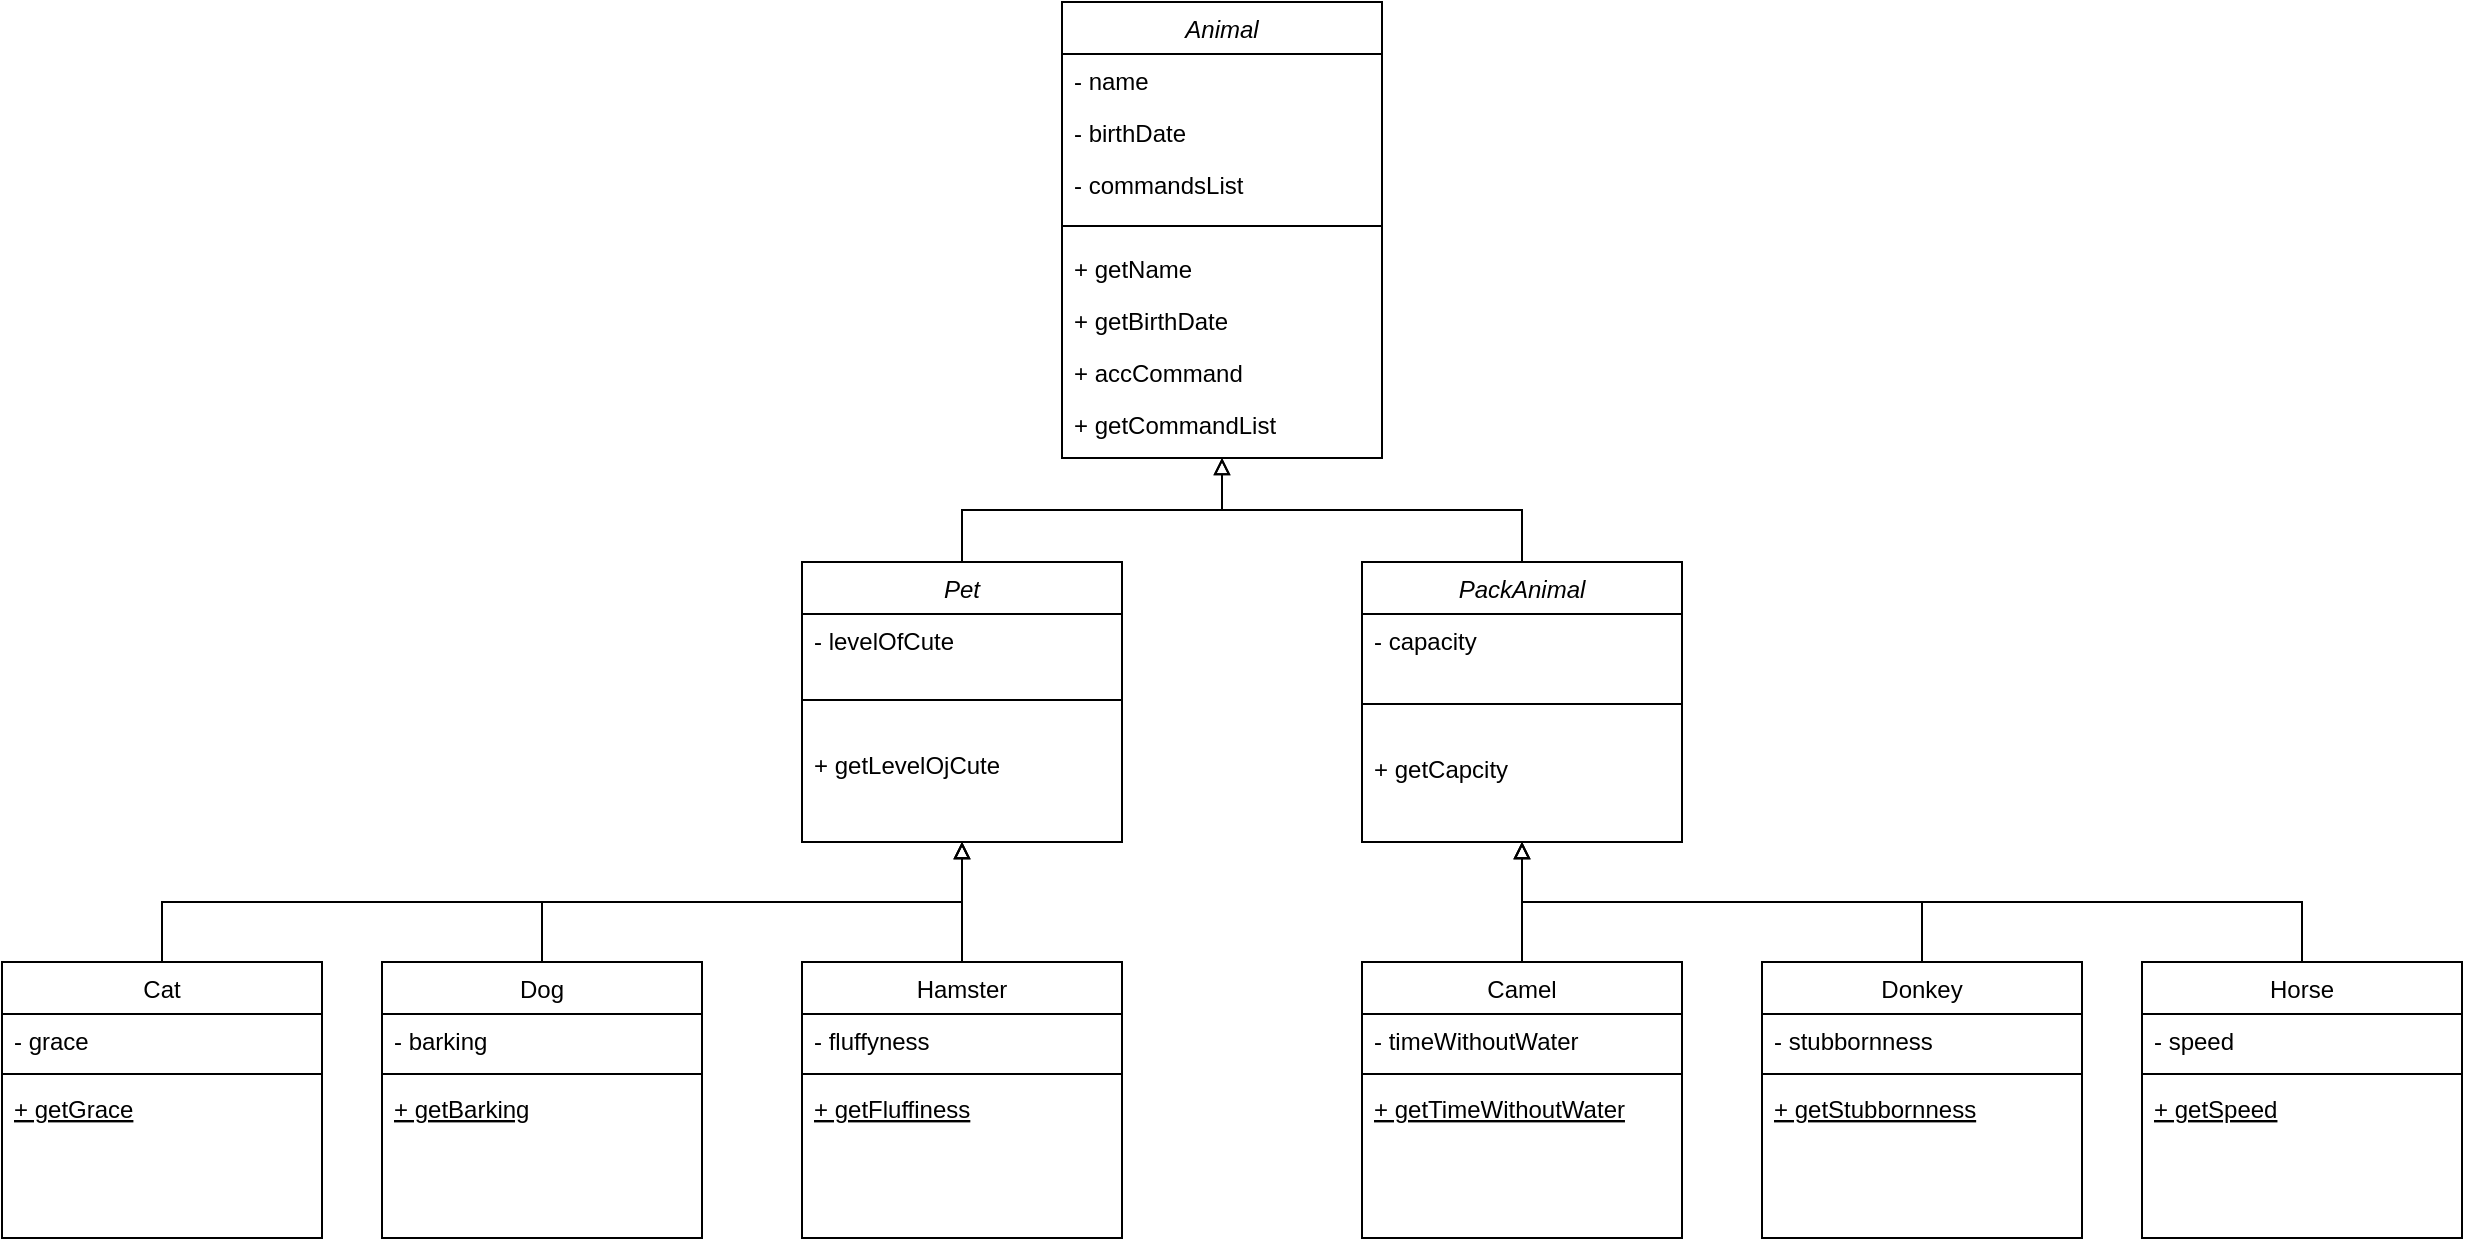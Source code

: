 <mxfile version="22.1.11" type="device">
  <diagram id="C5RBs43oDa-KdzZeNtuy" name="Page-1">
    <mxGraphModel dx="1167" dy="699" grid="1" gridSize="10" guides="1" tooltips="1" connect="1" arrows="1" fold="1" page="1" pageScale="1" pageWidth="827" pageHeight="1169" math="0" shadow="0">
      <root>
        <mxCell id="WIyWlLk6GJQsqaUBKTNV-0" />
        <mxCell id="WIyWlLk6GJQsqaUBKTNV-1" parent="WIyWlLk6GJQsqaUBKTNV-0" />
        <mxCell id="oe_GyB_wrJTC4TmCFjuC-0" value="Animal" style="swimlane;fontStyle=2;align=center;verticalAlign=top;childLayout=stackLayout;horizontal=1;startSize=26;horizontalStack=0;resizeParent=1;resizeLast=0;collapsible=1;marginBottom=0;rounded=0;shadow=0;strokeWidth=1;" vertex="1" parent="WIyWlLk6GJQsqaUBKTNV-1">
          <mxGeometry x="600" y="50" width="160" height="228" as="geometry">
            <mxRectangle x="230" y="140" width="160" height="26" as="alternateBounds" />
          </mxGeometry>
        </mxCell>
        <mxCell id="oe_GyB_wrJTC4TmCFjuC-1" value="- name" style="text;align=left;verticalAlign=top;spacingLeft=4;spacingRight=4;overflow=hidden;rotatable=0;points=[[0,0.5],[1,0.5]];portConstraint=eastwest;" vertex="1" parent="oe_GyB_wrJTC4TmCFjuC-0">
          <mxGeometry y="26" width="160" height="26" as="geometry" />
        </mxCell>
        <mxCell id="oe_GyB_wrJTC4TmCFjuC-2" value="- birthDate" style="text;align=left;verticalAlign=top;spacingLeft=4;spacingRight=4;overflow=hidden;rotatable=0;points=[[0,0.5],[1,0.5]];portConstraint=eastwest;rounded=0;shadow=0;html=0;" vertex="1" parent="oe_GyB_wrJTC4TmCFjuC-0">
          <mxGeometry y="52" width="160" height="26" as="geometry" />
        </mxCell>
        <mxCell id="oe_GyB_wrJTC4TmCFjuC-46" value="- commandsList" style="text;align=left;verticalAlign=top;spacingLeft=4;spacingRight=4;overflow=hidden;rotatable=0;points=[[0,0.5],[1,0.5]];portConstraint=eastwest;rounded=0;shadow=0;html=0;" vertex="1" parent="oe_GyB_wrJTC4TmCFjuC-0">
          <mxGeometry y="78" width="160" height="26" as="geometry" />
        </mxCell>
        <mxCell id="oe_GyB_wrJTC4TmCFjuC-4" value="" style="line;html=1;strokeWidth=1;align=left;verticalAlign=middle;spacingTop=-1;spacingLeft=3;spacingRight=3;rotatable=0;labelPosition=right;points=[];portConstraint=eastwest;" vertex="1" parent="oe_GyB_wrJTC4TmCFjuC-0">
          <mxGeometry y="104" width="160" height="16" as="geometry" />
        </mxCell>
        <mxCell id="oe_GyB_wrJTC4TmCFjuC-44" value="+ getName" style="text;align=left;verticalAlign=top;spacingLeft=4;spacingRight=4;overflow=hidden;rotatable=0;points=[[0,0.5],[1,0.5]];portConstraint=eastwest;" vertex="1" parent="oe_GyB_wrJTC4TmCFjuC-0">
          <mxGeometry y="120" width="160" height="26" as="geometry" />
        </mxCell>
        <mxCell id="oe_GyB_wrJTC4TmCFjuC-45" value="+ getBirthDate" style="text;align=left;verticalAlign=top;spacingLeft=4;spacingRight=4;overflow=hidden;rotatable=0;points=[[0,0.5],[1,0.5]];portConstraint=eastwest;" vertex="1" parent="oe_GyB_wrJTC4TmCFjuC-0">
          <mxGeometry y="146" width="160" height="26" as="geometry" />
        </mxCell>
        <mxCell id="oe_GyB_wrJTC4TmCFjuC-47" value="+ accCommand" style="text;align=left;verticalAlign=top;spacingLeft=4;spacingRight=4;overflow=hidden;rotatable=0;points=[[0,0.5],[1,0.5]];portConstraint=eastwest;" vertex="1" parent="oe_GyB_wrJTC4TmCFjuC-0">
          <mxGeometry y="172" width="160" height="26" as="geometry" />
        </mxCell>
        <mxCell id="oe_GyB_wrJTC4TmCFjuC-48" value="+ getCommandList" style="text;align=left;verticalAlign=top;spacingLeft=4;spacingRight=4;overflow=hidden;rotatable=0;points=[[0,0.5],[1,0.5]];portConstraint=eastwest;" vertex="1" parent="oe_GyB_wrJTC4TmCFjuC-0">
          <mxGeometry y="198" width="160" height="26" as="geometry" />
        </mxCell>
        <mxCell id="oe_GyB_wrJTC4TmCFjuC-15" style="edgeStyle=orthogonalEdgeStyle;rounded=0;orthogonalLoop=1;jettySize=auto;html=1;exitX=0.5;exitY=0;exitDx=0;exitDy=0;entryX=0.5;entryY=1;entryDx=0;entryDy=0;endArrow=block;endFill=0;" edge="1" parent="WIyWlLk6GJQsqaUBKTNV-1" source="oe_GyB_wrJTC4TmCFjuC-7" target="oe_GyB_wrJTC4TmCFjuC-0">
          <mxGeometry relative="1" as="geometry" />
        </mxCell>
        <mxCell id="oe_GyB_wrJTC4TmCFjuC-7" value="Pet" style="swimlane;fontStyle=2;align=center;verticalAlign=top;childLayout=stackLayout;horizontal=1;startSize=26;horizontalStack=0;resizeParent=1;resizeLast=0;collapsible=1;marginBottom=0;rounded=0;shadow=0;strokeWidth=1;" vertex="1" parent="WIyWlLk6GJQsqaUBKTNV-1">
          <mxGeometry x="470" y="330" width="160" height="140" as="geometry">
            <mxRectangle x="230" y="140" width="160" height="26" as="alternateBounds" />
          </mxGeometry>
        </mxCell>
        <mxCell id="oe_GyB_wrJTC4TmCFjuC-43" value="- levelOfCute" style="text;align=left;verticalAlign=top;spacingLeft=4;spacingRight=4;overflow=hidden;rotatable=0;points=[[0,0.5],[1,0.5]];portConstraint=eastwest;" vertex="1" parent="oe_GyB_wrJTC4TmCFjuC-7">
          <mxGeometry y="26" width="160" height="24" as="geometry" />
        </mxCell>
        <mxCell id="oe_GyB_wrJTC4TmCFjuC-10" value="" style="line;html=1;strokeWidth=1;align=left;verticalAlign=middle;spacingTop=-1;spacingLeft=3;spacingRight=3;rotatable=0;labelPosition=right;points=[];portConstraint=eastwest;" vertex="1" parent="oe_GyB_wrJTC4TmCFjuC-7">
          <mxGeometry y="50" width="160" height="38" as="geometry" />
        </mxCell>
        <mxCell id="oe_GyB_wrJTC4TmCFjuC-49" value="+ getLevelOjCute" style="text;align=left;verticalAlign=top;spacingLeft=4;spacingRight=4;overflow=hidden;rotatable=0;points=[[0,0.5],[1,0.5]];portConstraint=eastwest;" vertex="1" parent="oe_GyB_wrJTC4TmCFjuC-7">
          <mxGeometry y="88" width="160" height="26" as="geometry" />
        </mxCell>
        <mxCell id="oe_GyB_wrJTC4TmCFjuC-16" style="edgeStyle=orthogonalEdgeStyle;rounded=0;orthogonalLoop=1;jettySize=auto;html=1;exitX=0.5;exitY=0;exitDx=0;exitDy=0;entryX=0.5;entryY=1;entryDx=0;entryDy=0;endArrow=block;endFill=0;" edge="1" parent="WIyWlLk6GJQsqaUBKTNV-1" source="oe_GyB_wrJTC4TmCFjuC-11" target="oe_GyB_wrJTC4TmCFjuC-0">
          <mxGeometry relative="1" as="geometry" />
        </mxCell>
        <mxCell id="oe_GyB_wrJTC4TmCFjuC-11" value="PackAnimal" style="swimlane;fontStyle=2;align=center;verticalAlign=top;childLayout=stackLayout;horizontal=1;startSize=26;horizontalStack=0;resizeParent=1;resizeLast=0;collapsible=1;marginBottom=0;rounded=0;shadow=0;strokeWidth=1;" vertex="1" parent="WIyWlLk6GJQsqaUBKTNV-1">
          <mxGeometry x="750" y="330" width="160" height="140" as="geometry">
            <mxRectangle x="230" y="140" width="160" height="26" as="alternateBounds" />
          </mxGeometry>
        </mxCell>
        <mxCell id="oe_GyB_wrJTC4TmCFjuC-42" value="- capacity" style="text;align=left;verticalAlign=top;spacingLeft=4;spacingRight=4;overflow=hidden;rotatable=0;points=[[0,0.5],[1,0.5]];portConstraint=eastwest;" vertex="1" parent="oe_GyB_wrJTC4TmCFjuC-11">
          <mxGeometry y="26" width="160" height="26" as="geometry" />
        </mxCell>
        <mxCell id="oe_GyB_wrJTC4TmCFjuC-14" value="" style="line;html=1;strokeWidth=1;align=left;verticalAlign=middle;spacingTop=-1;spacingLeft=3;spacingRight=3;rotatable=0;labelPosition=right;points=[];portConstraint=eastwest;" vertex="1" parent="oe_GyB_wrJTC4TmCFjuC-11">
          <mxGeometry y="52" width="160" height="38" as="geometry" />
        </mxCell>
        <mxCell id="oe_GyB_wrJTC4TmCFjuC-50" value="+ getCapcity" style="text;align=left;verticalAlign=top;spacingLeft=4;spacingRight=4;overflow=hidden;rotatable=0;points=[[0,0.5],[1,0.5]];portConstraint=eastwest;" vertex="1" parent="oe_GyB_wrJTC4TmCFjuC-11">
          <mxGeometry y="90" width="160" height="26" as="geometry" />
        </mxCell>
        <mxCell id="oe_GyB_wrJTC4TmCFjuC-41" style="edgeStyle=orthogonalEdgeStyle;rounded=0;orthogonalLoop=1;jettySize=auto;html=1;exitX=0.5;exitY=0;exitDx=0;exitDy=0;endArrow=block;endFill=0;entryX=0.5;entryY=1;entryDx=0;entryDy=0;" edge="1" parent="WIyWlLk6GJQsqaUBKTNV-1" source="oe_GyB_wrJTC4TmCFjuC-21" target="oe_GyB_wrJTC4TmCFjuC-7">
          <mxGeometry relative="1" as="geometry">
            <mxPoint x="570" y="470" as="targetPoint" />
          </mxGeometry>
        </mxCell>
        <mxCell id="oe_GyB_wrJTC4TmCFjuC-21" value="Cat" style="swimlane;fontStyle=0;align=center;verticalAlign=top;childLayout=stackLayout;horizontal=1;startSize=26;horizontalStack=0;resizeParent=1;resizeLast=0;collapsible=1;marginBottom=0;rounded=0;shadow=0;strokeWidth=1;" vertex="1" parent="WIyWlLk6GJQsqaUBKTNV-1">
          <mxGeometry x="70" y="530" width="160" height="138" as="geometry">
            <mxRectangle x="130" y="380" width="160" height="26" as="alternateBounds" />
          </mxGeometry>
        </mxCell>
        <mxCell id="oe_GyB_wrJTC4TmCFjuC-22" value="- grace" style="text;align=left;verticalAlign=top;spacingLeft=4;spacingRight=4;overflow=hidden;rotatable=0;points=[[0,0.5],[1,0.5]];portConstraint=eastwest;" vertex="1" parent="oe_GyB_wrJTC4TmCFjuC-21">
          <mxGeometry y="26" width="160" height="26" as="geometry" />
        </mxCell>
        <mxCell id="oe_GyB_wrJTC4TmCFjuC-24" value="" style="line;html=1;strokeWidth=1;align=left;verticalAlign=middle;spacingTop=-1;spacingLeft=3;spacingRight=3;rotatable=0;labelPosition=right;points=[];portConstraint=eastwest;" vertex="1" parent="oe_GyB_wrJTC4TmCFjuC-21">
          <mxGeometry y="52" width="160" height="8" as="geometry" />
        </mxCell>
        <mxCell id="oe_GyB_wrJTC4TmCFjuC-25" value="+ getGrace" style="text;align=left;verticalAlign=top;spacingLeft=4;spacingRight=4;overflow=hidden;rotatable=0;points=[[0,0.5],[1,0.5]];portConstraint=eastwest;fontStyle=4" vertex="1" parent="oe_GyB_wrJTC4TmCFjuC-21">
          <mxGeometry y="60" width="160" height="26" as="geometry" />
        </mxCell>
        <mxCell id="oe_GyB_wrJTC4TmCFjuC-40" style="edgeStyle=orthogonalEdgeStyle;rounded=0;orthogonalLoop=1;jettySize=auto;html=1;exitX=0.5;exitY=0;exitDx=0;exitDy=0;endArrow=block;endFill=0;entryX=0.5;entryY=1;entryDx=0;entryDy=0;" edge="1" parent="WIyWlLk6GJQsqaUBKTNV-1" source="oe_GyB_wrJTC4TmCFjuC-27" target="oe_GyB_wrJTC4TmCFjuC-7">
          <mxGeometry relative="1" as="geometry">
            <mxPoint x="560" y="470" as="targetPoint" />
            <Array as="points">
              <mxPoint x="340" y="500" />
              <mxPoint x="550" y="500" />
            </Array>
          </mxGeometry>
        </mxCell>
        <mxCell id="oe_GyB_wrJTC4TmCFjuC-27" value="Dog" style="swimlane;fontStyle=0;align=center;verticalAlign=top;childLayout=stackLayout;horizontal=1;startSize=26;horizontalStack=0;resizeParent=1;resizeLast=0;collapsible=1;marginBottom=0;rounded=0;shadow=0;strokeWidth=1;" vertex="1" parent="WIyWlLk6GJQsqaUBKTNV-1">
          <mxGeometry x="260" y="530" width="160" height="138" as="geometry">
            <mxRectangle x="130" y="380" width="160" height="26" as="alternateBounds" />
          </mxGeometry>
        </mxCell>
        <mxCell id="oe_GyB_wrJTC4TmCFjuC-28" value="- barking" style="text;align=left;verticalAlign=top;spacingLeft=4;spacingRight=4;overflow=hidden;rotatable=0;points=[[0,0.5],[1,0.5]];portConstraint=eastwest;" vertex="1" parent="oe_GyB_wrJTC4TmCFjuC-27">
          <mxGeometry y="26" width="160" height="26" as="geometry" />
        </mxCell>
        <mxCell id="oe_GyB_wrJTC4TmCFjuC-30" value="" style="line;html=1;strokeWidth=1;align=left;verticalAlign=middle;spacingTop=-1;spacingLeft=3;spacingRight=3;rotatable=0;labelPosition=right;points=[];portConstraint=eastwest;" vertex="1" parent="oe_GyB_wrJTC4TmCFjuC-27">
          <mxGeometry y="52" width="160" height="8" as="geometry" />
        </mxCell>
        <mxCell id="oe_GyB_wrJTC4TmCFjuC-31" value="+ getBarking" style="text;align=left;verticalAlign=top;spacingLeft=4;spacingRight=4;overflow=hidden;rotatable=0;points=[[0,0.5],[1,0.5]];portConstraint=eastwest;fontStyle=4" vertex="1" parent="oe_GyB_wrJTC4TmCFjuC-27">
          <mxGeometry y="60" width="160" height="26" as="geometry" />
        </mxCell>
        <mxCell id="oe_GyB_wrJTC4TmCFjuC-39" style="edgeStyle=orthogonalEdgeStyle;rounded=0;orthogonalLoop=1;jettySize=auto;html=1;exitX=0.5;exitY=0;exitDx=0;exitDy=0;endArrow=block;endFill=0;" edge="1" parent="WIyWlLk6GJQsqaUBKTNV-1" source="oe_GyB_wrJTC4TmCFjuC-33">
          <mxGeometry relative="1" as="geometry">
            <mxPoint x="550" y="470" as="targetPoint" />
            <Array as="points">
              <mxPoint x="550" y="490" />
              <mxPoint x="550" y="490" />
            </Array>
          </mxGeometry>
        </mxCell>
        <mxCell id="oe_GyB_wrJTC4TmCFjuC-33" value="Hamster" style="swimlane;fontStyle=0;align=center;verticalAlign=top;childLayout=stackLayout;horizontal=1;startSize=26;horizontalStack=0;resizeParent=1;resizeLast=0;collapsible=1;marginBottom=0;rounded=0;shadow=0;strokeWidth=1;" vertex="1" parent="WIyWlLk6GJQsqaUBKTNV-1">
          <mxGeometry x="470" y="530" width="160" height="138" as="geometry">
            <mxRectangle x="130" y="380" width="160" height="26" as="alternateBounds" />
          </mxGeometry>
        </mxCell>
        <mxCell id="oe_GyB_wrJTC4TmCFjuC-34" value="- fluffyness" style="text;align=left;verticalAlign=top;spacingLeft=4;spacingRight=4;overflow=hidden;rotatable=0;points=[[0,0.5],[1,0.5]];portConstraint=eastwest;" vertex="1" parent="oe_GyB_wrJTC4TmCFjuC-33">
          <mxGeometry y="26" width="160" height="26" as="geometry" />
        </mxCell>
        <mxCell id="oe_GyB_wrJTC4TmCFjuC-36" value="" style="line;html=1;strokeWidth=1;align=left;verticalAlign=middle;spacingTop=-1;spacingLeft=3;spacingRight=3;rotatable=0;labelPosition=right;points=[];portConstraint=eastwest;" vertex="1" parent="oe_GyB_wrJTC4TmCFjuC-33">
          <mxGeometry y="52" width="160" height="8" as="geometry" />
        </mxCell>
        <mxCell id="oe_GyB_wrJTC4TmCFjuC-37" value="+ getFluffiness" style="text;align=left;verticalAlign=top;spacingLeft=4;spacingRight=4;overflow=hidden;rotatable=0;points=[[0,0.5],[1,0.5]];portConstraint=eastwest;fontStyle=4" vertex="1" parent="oe_GyB_wrJTC4TmCFjuC-33">
          <mxGeometry y="60" width="160" height="26" as="geometry" />
        </mxCell>
        <mxCell id="oe_GyB_wrJTC4TmCFjuC-68" style="edgeStyle=orthogonalEdgeStyle;rounded=0;orthogonalLoop=1;jettySize=auto;html=1;endArrow=block;endFill=0;" edge="1" parent="WIyWlLk6GJQsqaUBKTNV-1" source="oe_GyB_wrJTC4TmCFjuC-52">
          <mxGeometry relative="1" as="geometry">
            <mxPoint x="830" y="470" as="targetPoint" />
          </mxGeometry>
        </mxCell>
        <mxCell id="oe_GyB_wrJTC4TmCFjuC-52" value="Camel" style="swimlane;fontStyle=0;align=center;verticalAlign=top;childLayout=stackLayout;horizontal=1;startSize=26;horizontalStack=0;resizeParent=1;resizeLast=0;collapsible=1;marginBottom=0;rounded=0;shadow=0;strokeWidth=1;" vertex="1" parent="WIyWlLk6GJQsqaUBKTNV-1">
          <mxGeometry x="750" y="530" width="160" height="138" as="geometry">
            <mxRectangle x="130" y="380" width="160" height="26" as="alternateBounds" />
          </mxGeometry>
        </mxCell>
        <mxCell id="oe_GyB_wrJTC4TmCFjuC-53" value="- timeWithoutWater" style="text;align=left;verticalAlign=top;spacingLeft=4;spacingRight=4;overflow=hidden;rotatable=0;points=[[0,0.5],[1,0.5]];portConstraint=eastwest;" vertex="1" parent="oe_GyB_wrJTC4TmCFjuC-52">
          <mxGeometry y="26" width="160" height="26" as="geometry" />
        </mxCell>
        <mxCell id="oe_GyB_wrJTC4TmCFjuC-54" value="" style="line;html=1;strokeWidth=1;align=left;verticalAlign=middle;spacingTop=-1;spacingLeft=3;spacingRight=3;rotatable=0;labelPosition=right;points=[];portConstraint=eastwest;" vertex="1" parent="oe_GyB_wrJTC4TmCFjuC-52">
          <mxGeometry y="52" width="160" height="8" as="geometry" />
        </mxCell>
        <mxCell id="oe_GyB_wrJTC4TmCFjuC-55" value="+ getTimeWithoutWater" style="text;align=left;verticalAlign=top;spacingLeft=4;spacingRight=4;overflow=hidden;rotatable=0;points=[[0,0.5],[1,0.5]];portConstraint=eastwest;fontStyle=4" vertex="1" parent="oe_GyB_wrJTC4TmCFjuC-52">
          <mxGeometry y="60" width="160" height="26" as="geometry" />
        </mxCell>
        <mxCell id="oe_GyB_wrJTC4TmCFjuC-64" style="edgeStyle=orthogonalEdgeStyle;rounded=0;orthogonalLoop=1;jettySize=auto;html=1;exitX=0.5;exitY=0;exitDx=0;exitDy=0;entryX=0.5;entryY=1;entryDx=0;entryDy=0;endArrow=block;endFill=0;" edge="1" parent="WIyWlLk6GJQsqaUBKTNV-1" source="oe_GyB_wrJTC4TmCFjuC-56" target="oe_GyB_wrJTC4TmCFjuC-11">
          <mxGeometry relative="1" as="geometry" />
        </mxCell>
        <mxCell id="oe_GyB_wrJTC4TmCFjuC-56" value="Donkey" style="swimlane;fontStyle=0;align=center;verticalAlign=top;childLayout=stackLayout;horizontal=1;startSize=26;horizontalStack=0;resizeParent=1;resizeLast=0;collapsible=1;marginBottom=0;rounded=0;shadow=0;strokeWidth=1;" vertex="1" parent="WIyWlLk6GJQsqaUBKTNV-1">
          <mxGeometry x="950" y="530" width="160" height="138" as="geometry">
            <mxRectangle x="130" y="380" width="160" height="26" as="alternateBounds" />
          </mxGeometry>
        </mxCell>
        <mxCell id="oe_GyB_wrJTC4TmCFjuC-57" value="- stubbornness" style="text;align=left;verticalAlign=top;spacingLeft=4;spacingRight=4;overflow=hidden;rotatable=0;points=[[0,0.5],[1,0.5]];portConstraint=eastwest;" vertex="1" parent="oe_GyB_wrJTC4TmCFjuC-56">
          <mxGeometry y="26" width="160" height="26" as="geometry" />
        </mxCell>
        <mxCell id="oe_GyB_wrJTC4TmCFjuC-58" value="" style="line;html=1;strokeWidth=1;align=left;verticalAlign=middle;spacingTop=-1;spacingLeft=3;spacingRight=3;rotatable=0;labelPosition=right;points=[];portConstraint=eastwest;" vertex="1" parent="oe_GyB_wrJTC4TmCFjuC-56">
          <mxGeometry y="52" width="160" height="8" as="geometry" />
        </mxCell>
        <mxCell id="oe_GyB_wrJTC4TmCFjuC-59" value="+ getStubbornness" style="text;align=left;verticalAlign=top;spacingLeft=4;spacingRight=4;overflow=hidden;rotatable=0;points=[[0,0.5],[1,0.5]];portConstraint=eastwest;fontStyle=4" vertex="1" parent="oe_GyB_wrJTC4TmCFjuC-56">
          <mxGeometry y="60" width="160" height="26" as="geometry" />
        </mxCell>
        <mxCell id="oe_GyB_wrJTC4TmCFjuC-66" style="edgeStyle=orthogonalEdgeStyle;rounded=0;orthogonalLoop=1;jettySize=auto;html=1;exitX=0.5;exitY=0;exitDx=0;exitDy=0;endArrow=block;endFill=0;" edge="1" parent="WIyWlLk6GJQsqaUBKTNV-1" source="oe_GyB_wrJTC4TmCFjuC-60">
          <mxGeometry relative="1" as="geometry">
            <mxPoint x="830" y="470" as="targetPoint" />
            <Array as="points">
              <mxPoint x="1220" y="500" />
              <mxPoint x="830" y="500" />
            </Array>
          </mxGeometry>
        </mxCell>
        <mxCell id="oe_GyB_wrJTC4TmCFjuC-60" value="Horse" style="swimlane;fontStyle=0;align=center;verticalAlign=top;childLayout=stackLayout;horizontal=1;startSize=26;horizontalStack=0;resizeParent=1;resizeLast=0;collapsible=1;marginBottom=0;rounded=0;shadow=0;strokeWidth=1;" vertex="1" parent="WIyWlLk6GJQsqaUBKTNV-1">
          <mxGeometry x="1140" y="530" width="160" height="138" as="geometry">
            <mxRectangle x="130" y="380" width="160" height="26" as="alternateBounds" />
          </mxGeometry>
        </mxCell>
        <mxCell id="oe_GyB_wrJTC4TmCFjuC-61" value="- speed" style="text;align=left;verticalAlign=top;spacingLeft=4;spacingRight=4;overflow=hidden;rotatable=0;points=[[0,0.5],[1,0.5]];portConstraint=eastwest;" vertex="1" parent="oe_GyB_wrJTC4TmCFjuC-60">
          <mxGeometry y="26" width="160" height="26" as="geometry" />
        </mxCell>
        <mxCell id="oe_GyB_wrJTC4TmCFjuC-62" value="" style="line;html=1;strokeWidth=1;align=left;verticalAlign=middle;spacingTop=-1;spacingLeft=3;spacingRight=3;rotatable=0;labelPosition=right;points=[];portConstraint=eastwest;" vertex="1" parent="oe_GyB_wrJTC4TmCFjuC-60">
          <mxGeometry y="52" width="160" height="8" as="geometry" />
        </mxCell>
        <mxCell id="oe_GyB_wrJTC4TmCFjuC-63" value="+ getSpeed" style="text;align=left;verticalAlign=top;spacingLeft=4;spacingRight=4;overflow=hidden;rotatable=0;points=[[0,0.5],[1,0.5]];portConstraint=eastwest;fontStyle=4" vertex="1" parent="oe_GyB_wrJTC4TmCFjuC-60">
          <mxGeometry y="60" width="160" height="26" as="geometry" />
        </mxCell>
      </root>
    </mxGraphModel>
  </diagram>
</mxfile>

